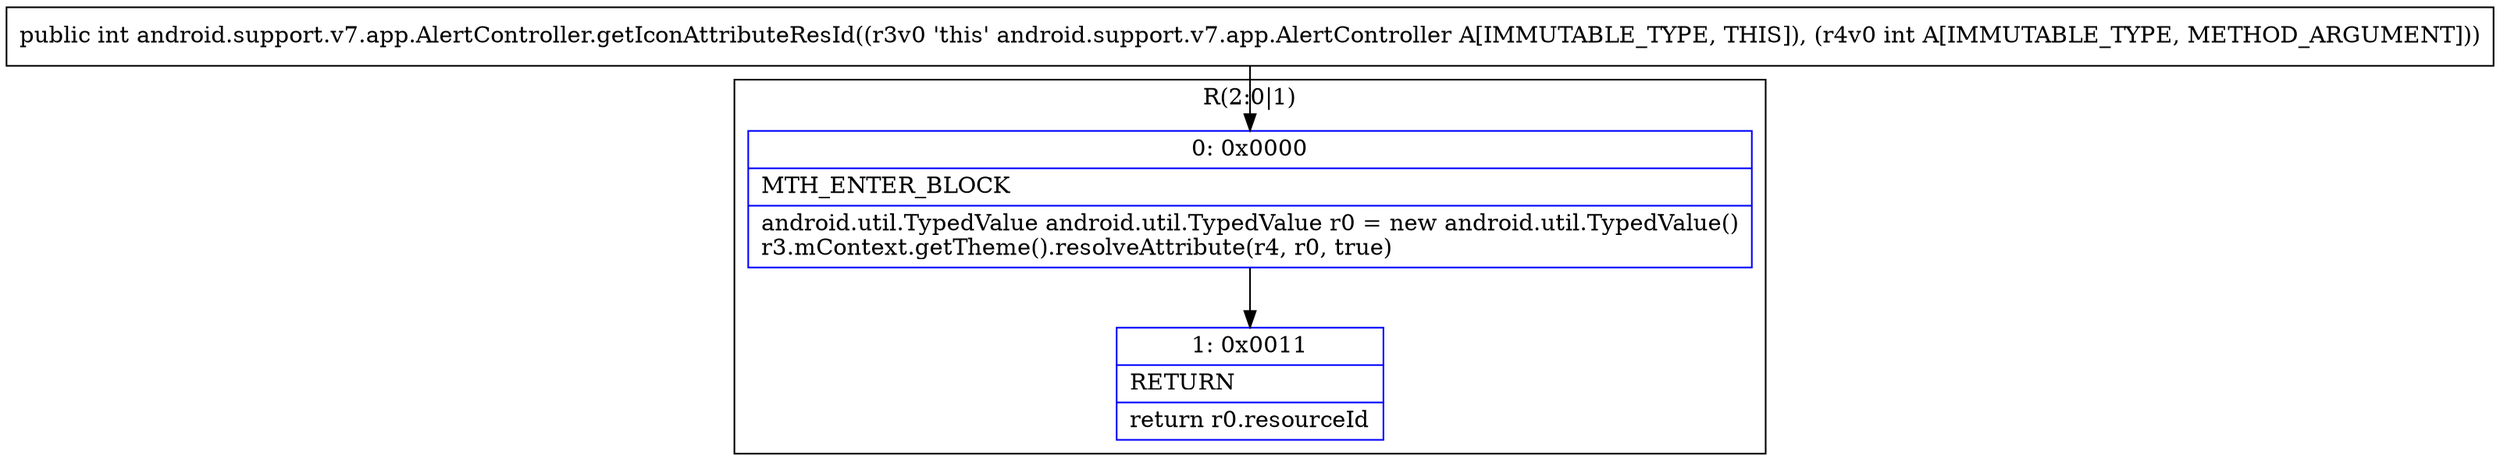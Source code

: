 digraph "CFG forandroid.support.v7.app.AlertController.getIconAttributeResId(I)I" {
subgraph cluster_Region_900324456 {
label = "R(2:0|1)";
node [shape=record,color=blue];
Node_0 [shape=record,label="{0\:\ 0x0000|MTH_ENTER_BLOCK\l|android.util.TypedValue android.util.TypedValue r0 = new android.util.TypedValue()\lr3.mContext.getTheme().resolveAttribute(r4, r0, true)\l}"];
Node_1 [shape=record,label="{1\:\ 0x0011|RETURN\l|return r0.resourceId\l}"];
}
MethodNode[shape=record,label="{public int android.support.v7.app.AlertController.getIconAttributeResId((r3v0 'this' android.support.v7.app.AlertController A[IMMUTABLE_TYPE, THIS]), (r4v0 int A[IMMUTABLE_TYPE, METHOD_ARGUMENT])) }"];
MethodNode -> Node_0;
Node_0 -> Node_1;
}


